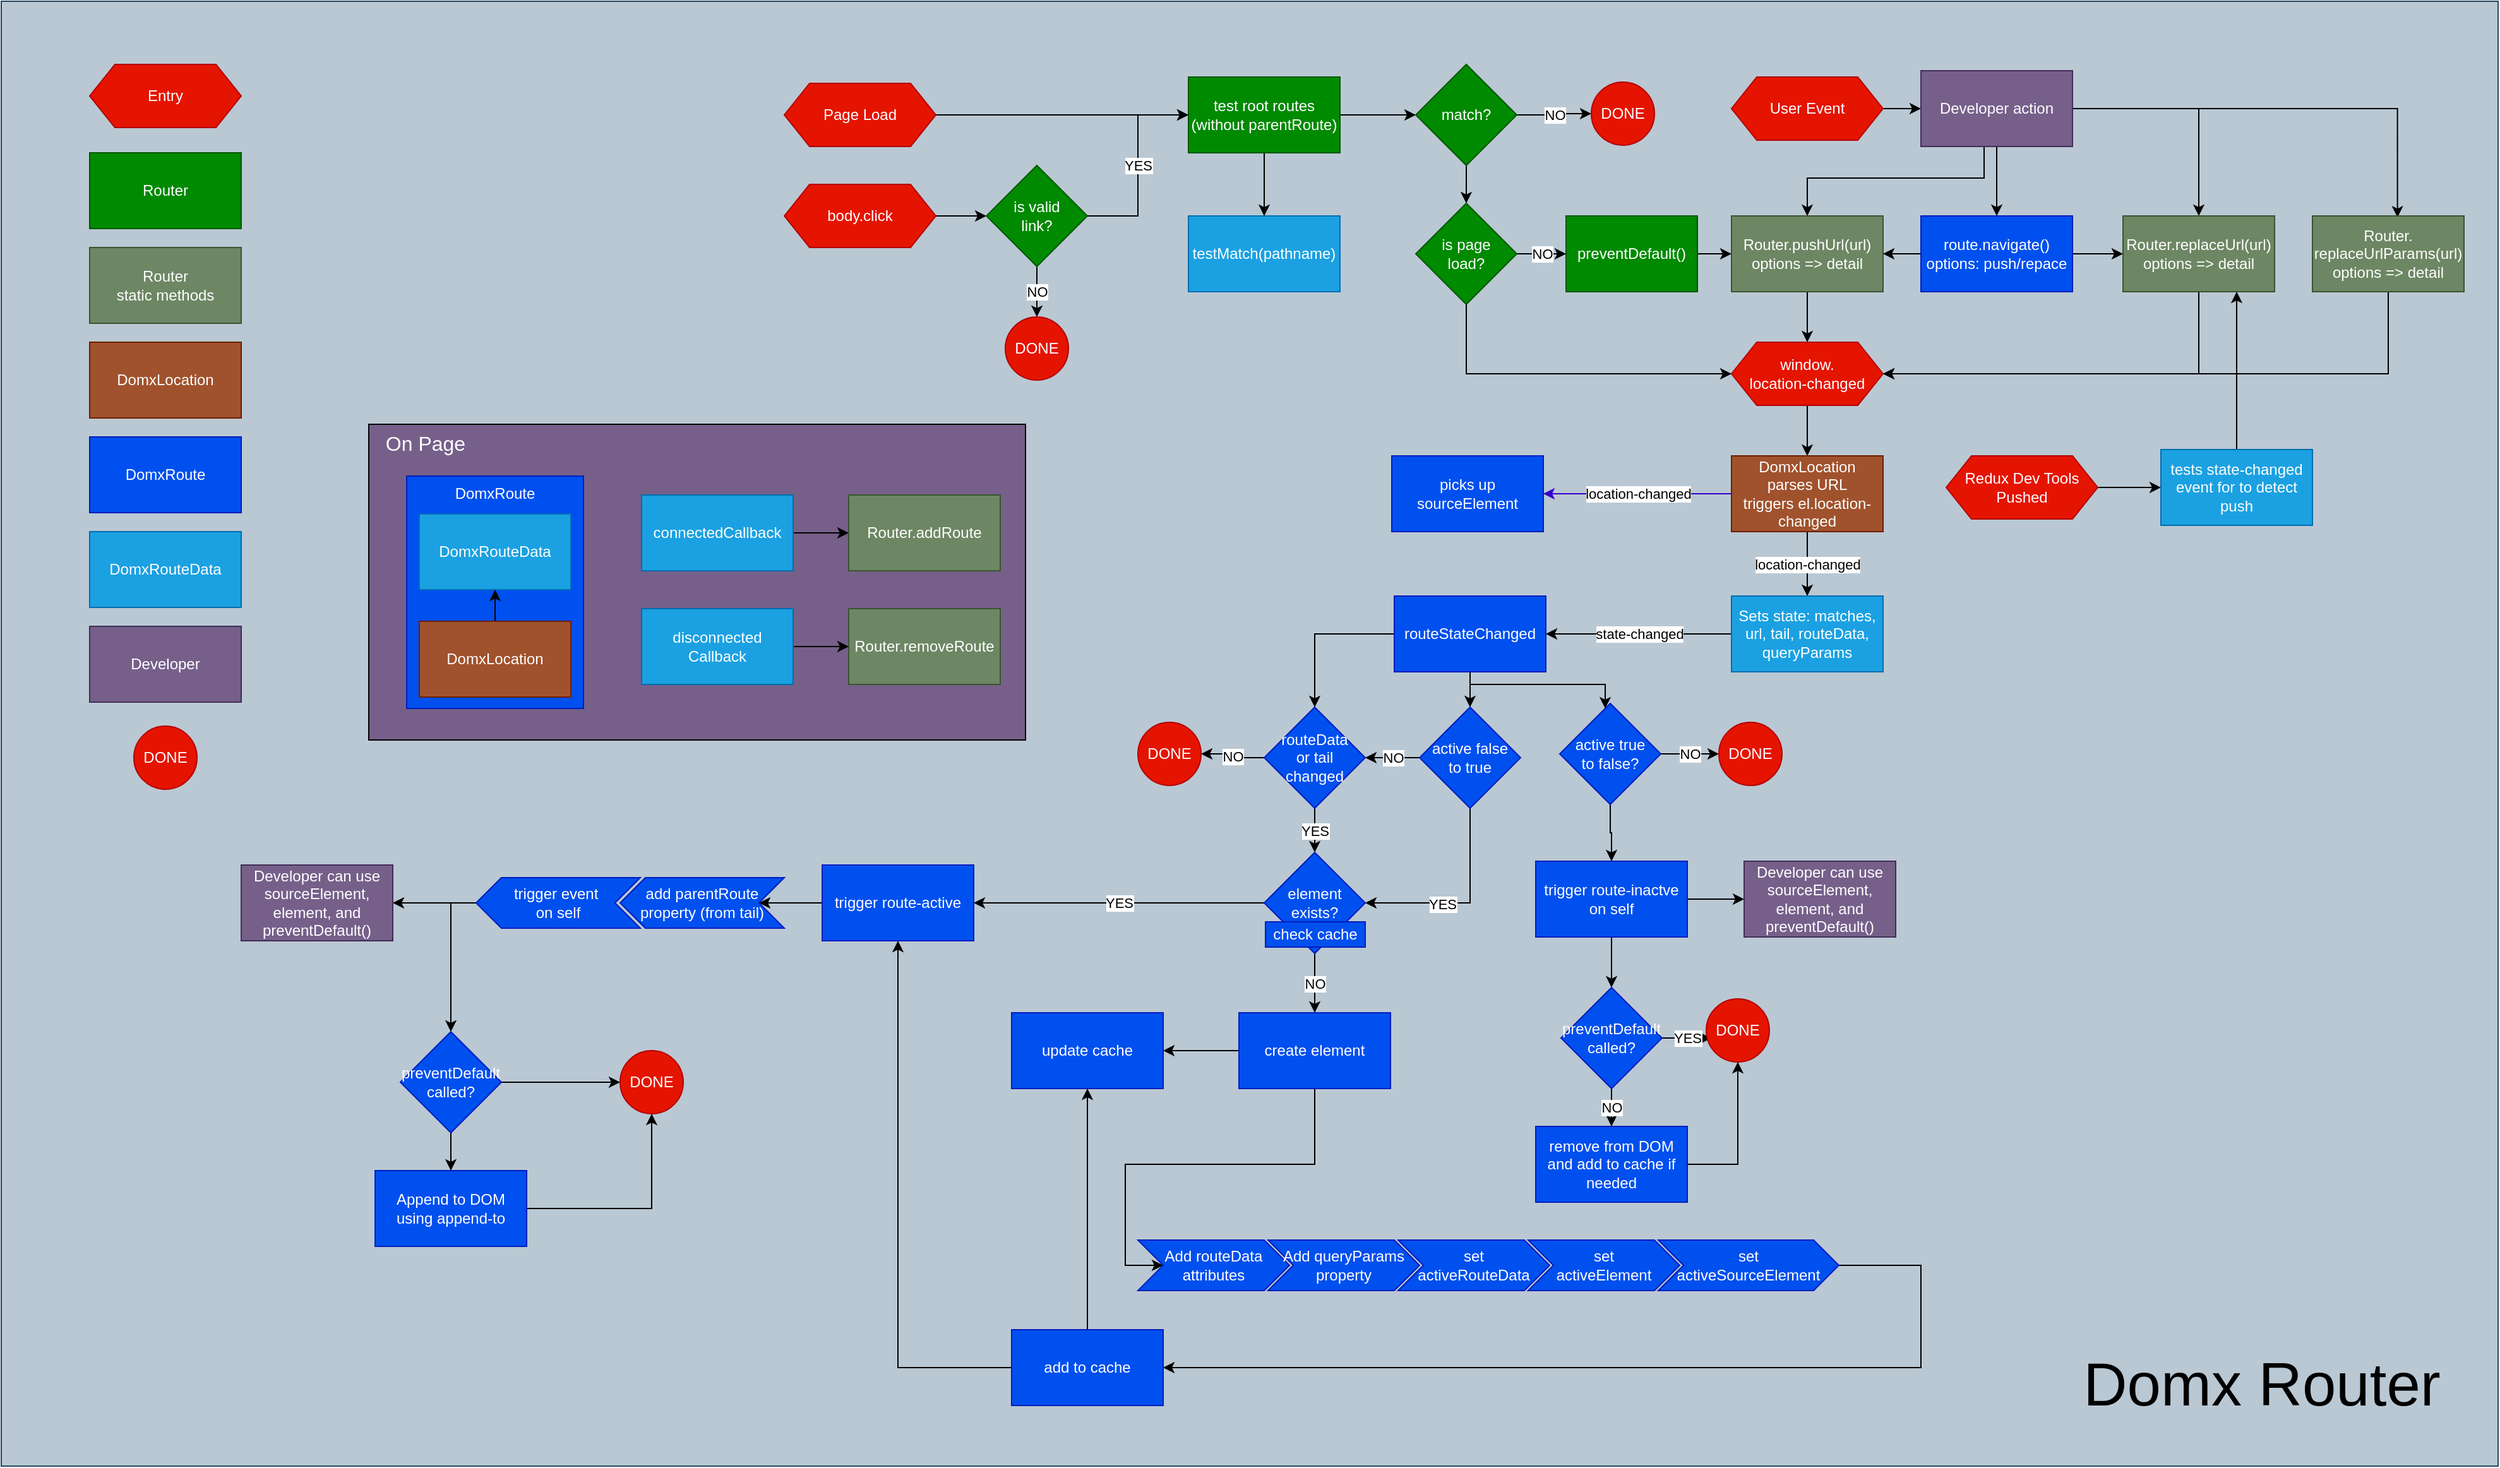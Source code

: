 <mxfile version="15.1.3" type="device"><diagram id="C5RBs43oDa-KdzZeNtuy" name="Page-1"><mxGraphModel dx="3187" dy="1585" grid="1" gridSize="10" guides="1" tooltips="1" connect="1" arrows="1" fold="1" page="1" pageScale="1" pageWidth="827" pageHeight="1169" math="0" shadow="0"><root><mxCell id="WIyWlLk6GJQsqaUBKTNV-0"/><mxCell id="WIyWlLk6GJQsqaUBKTNV-1" parent="WIyWlLk6GJQsqaUBKTNV-0"/><mxCell id="o7zjH9OghPJ0fXOw88U4-169" value="" style="rounded=0;whiteSpace=wrap;html=1;fontSize=48;verticalAlign=top;fillColor=#bac8d3;strokeColor=#23445d;movable=0;resizable=0;rotatable=0;deletable=0;editable=0;connectable=0;" vertex="1" parent="WIyWlLk6GJQsqaUBKTNV-1"><mxGeometry x="-800" width="1977" height="1160" as="geometry"/></mxCell><mxCell id="o7zjH9OghPJ0fXOw88U4-7" value="" style="edgeStyle=orthogonalEdgeStyle;rounded=0;orthogonalLoop=1;jettySize=auto;html=1;" edge="1" parent="WIyWlLk6GJQsqaUBKTNV-1" source="o7zjH9OghPJ0fXOw88U4-4" target="o7zjH9OghPJ0fXOw88U4-5"><mxGeometry relative="1" as="geometry"/></mxCell><mxCell id="o7zjH9OghPJ0fXOw88U4-120" value="" style="edgeStyle=orthogonalEdgeStyle;rounded=0;orthogonalLoop=1;jettySize=auto;html=1;" edge="1" parent="WIyWlLk6GJQsqaUBKTNV-1" source="o7zjH9OghPJ0fXOw88U4-4" target="o7zjH9OghPJ0fXOw88U4-119"><mxGeometry relative="1" as="geometry"/></mxCell><mxCell id="o7zjH9OghPJ0fXOw88U4-4" value="test root routes&lt;br&gt;(without parentRoute)" style="rounded=0;whiteSpace=wrap;html=1;fillColor=#008a00;strokeColor=#005700;fontColor=#ffffff;" vertex="1" parent="WIyWlLk6GJQsqaUBKTNV-1"><mxGeometry x="140" y="60" width="120" height="60" as="geometry"/></mxCell><mxCell id="o7zjH9OghPJ0fXOw88U4-9" value="NO" style="edgeStyle=orthogonalEdgeStyle;rounded=0;orthogonalLoop=1;jettySize=auto;html=1;entryX=0;entryY=0.5;entryDx=0;entryDy=0;" edge="1" parent="WIyWlLk6GJQsqaUBKTNV-1" source="o7zjH9OghPJ0fXOw88U4-5" target="o7zjH9OghPJ0fXOw88U4-70"><mxGeometry relative="1" as="geometry"><mxPoint x="440" y="90" as="targetPoint"/></mxGeometry></mxCell><mxCell id="o7zjH9OghPJ0fXOw88U4-156" value="" style="edgeStyle=orthogonalEdgeStyle;rounded=0;orthogonalLoop=1;jettySize=auto;html=1;" edge="1" parent="WIyWlLk6GJQsqaUBKTNV-1" source="o7zjH9OghPJ0fXOw88U4-5" target="o7zjH9OghPJ0fXOw88U4-154"><mxGeometry relative="1" as="geometry"/></mxCell><mxCell id="o7zjH9OghPJ0fXOw88U4-5" value="match?" style="rhombus;whiteSpace=wrap;html=1;fillColor=#008a00;strokeColor=#005700;fontColor=#ffffff;" vertex="1" parent="WIyWlLk6GJQsqaUBKTNV-1"><mxGeometry x="320" y="50" width="80" height="80" as="geometry"/></mxCell><mxCell id="o7zjH9OghPJ0fXOw88U4-158" value="" style="edgeStyle=orthogonalEdgeStyle;rounded=0;orthogonalLoop=1;jettySize=auto;html=1;" edge="1" parent="WIyWlLk6GJQsqaUBKTNV-1" source="o7zjH9OghPJ0fXOw88U4-10" target="o7zjH9OghPJ0fXOw88U4-14"><mxGeometry relative="1" as="geometry"/></mxCell><mxCell id="o7zjH9OghPJ0fXOw88U4-10" value="preventDefault()" style="rounded=0;whiteSpace=wrap;html=1;fillColor=#008a00;strokeColor=#005700;fontColor=#ffffff;" vertex="1" parent="WIyWlLk6GJQsqaUBKTNV-1"><mxGeometry x="439" y="170" width="104" height="60" as="geometry"/></mxCell><mxCell id="o7zjH9OghPJ0fXOw88U4-19" value="" style="edgeStyle=orthogonalEdgeStyle;rounded=0;orthogonalLoop=1;jettySize=auto;html=1;" edge="1" parent="WIyWlLk6GJQsqaUBKTNV-1" source="o7zjH9OghPJ0fXOw88U4-14" target="o7zjH9OghPJ0fXOw88U4-18"><mxGeometry relative="1" as="geometry"/></mxCell><mxCell id="o7zjH9OghPJ0fXOw88U4-14" value="Router.pushUrl(url)&lt;br&gt;options =&amp;gt; detail" style="rounded=0;whiteSpace=wrap;html=1;fillColor=#6d8764;strokeColor=#3A5431;fontColor=#ffffff;" vertex="1" parent="WIyWlLk6GJQsqaUBKTNV-1"><mxGeometry x="570" y="170" width="120" height="60" as="geometry"/></mxCell><mxCell id="o7zjH9OghPJ0fXOw88U4-24" value="" style="edgeStyle=orthogonalEdgeStyle;rounded=0;orthogonalLoop=1;jettySize=auto;html=1;" edge="1" parent="WIyWlLk6GJQsqaUBKTNV-1" source="o7zjH9OghPJ0fXOw88U4-18" target="o7zjH9OghPJ0fXOw88U4-23"><mxGeometry relative="1" as="geometry"/></mxCell><mxCell id="o7zjH9OghPJ0fXOw88U4-18" value="window.&lt;br&gt;location-changed" style="shape=hexagon;perimeter=hexagonPerimeter2;whiteSpace=wrap;html=1;fixedSize=1;fillColor=#e51400;strokeColor=#B20000;fontColor=#ffffff;" vertex="1" parent="WIyWlLk6GJQsqaUBKTNV-1"><mxGeometry x="570" y="270" width="120" height="50" as="geometry"/></mxCell><mxCell id="o7zjH9OghPJ0fXOw88U4-35" value="location-changed" style="edgeStyle=orthogonalEdgeStyle;rounded=0;orthogonalLoop=1;jettySize=auto;html=1;" edge="1" parent="WIyWlLk6GJQsqaUBKTNV-1" source="o7zjH9OghPJ0fXOw88U4-23" target="o7zjH9OghPJ0fXOw88U4-33"><mxGeometry relative="1" as="geometry"/></mxCell><mxCell id="o7zjH9OghPJ0fXOw88U4-103" value="location-changed" style="edgeStyle=orthogonalEdgeStyle;rounded=0;orthogonalLoop=1;jettySize=auto;html=1;fillColor=#6a00ff;strokeColor=#3700CC;" edge="1" parent="WIyWlLk6GJQsqaUBKTNV-1" source="o7zjH9OghPJ0fXOw88U4-23" target="o7zjH9OghPJ0fXOw88U4-31"><mxGeometry relative="1" as="geometry"/></mxCell><mxCell id="o7zjH9OghPJ0fXOw88U4-23" value="DomxLocation&lt;br&gt;parses URL&lt;br&gt;triggers el.location-changed" style="rounded=0;whiteSpace=wrap;html=1;fillColor=#a0522d;strokeColor=#6D1F00;fontColor=#ffffff;" vertex="1" parent="WIyWlLk6GJQsqaUBKTNV-1"><mxGeometry x="570" y="360" width="120" height="60" as="geometry"/></mxCell><mxCell id="o7zjH9OghPJ0fXOw88U4-31" value="picks up sourceElement" style="rounded=0;whiteSpace=wrap;html=1;fillColor=#0050ef;strokeColor=#001DBC;fontColor=#ffffff;" vertex="1" parent="WIyWlLk6GJQsqaUBKTNV-1"><mxGeometry x="301" y="360" width="120" height="60" as="geometry"/></mxCell><mxCell id="o7zjH9OghPJ0fXOw88U4-36" value="state-changed" style="edgeStyle=orthogonalEdgeStyle;rounded=0;orthogonalLoop=1;jettySize=auto;html=1;" edge="1" parent="WIyWlLk6GJQsqaUBKTNV-1" source="o7zjH9OghPJ0fXOw88U4-33" target="o7zjH9OghPJ0fXOw88U4-34"><mxGeometry relative="1" as="geometry"/></mxCell><mxCell id="o7zjH9OghPJ0fXOw88U4-33" value="Sets state:&amp;nbsp;matches, url, tail, routeData, queryParams" style="rounded=0;whiteSpace=wrap;html=1;fillColor=#1ba1e2;strokeColor=#006EAF;fontColor=#ffffff;" vertex="1" parent="WIyWlLk6GJQsqaUBKTNV-1"><mxGeometry x="570" y="471" width="120" height="60" as="geometry"/></mxCell><mxCell id="o7zjH9OghPJ0fXOw88U4-44" value="" style="edgeStyle=orthogonalEdgeStyle;rounded=0;orthogonalLoop=1;jettySize=auto;html=1;" edge="1" parent="WIyWlLk6GJQsqaUBKTNV-1" source="o7zjH9OghPJ0fXOw88U4-34" target="o7zjH9OghPJ0fXOw88U4-41"><mxGeometry relative="1" as="geometry"/></mxCell><mxCell id="o7zjH9OghPJ0fXOw88U4-75" style="edgeStyle=orthogonalEdgeStyle;rounded=0;orthogonalLoop=1;jettySize=auto;html=1;entryX=0.5;entryY=0;entryDx=0;entryDy=0;" edge="1" parent="WIyWlLk6GJQsqaUBKTNV-1" source="o7zjH9OghPJ0fXOw88U4-34" target="o7zjH9OghPJ0fXOw88U4-42"><mxGeometry relative="1" as="geometry"/></mxCell><mxCell id="o7zjH9OghPJ0fXOw88U4-80" style="edgeStyle=orthogonalEdgeStyle;rounded=0;orthogonalLoop=1;jettySize=auto;html=1;" edge="1" parent="WIyWlLk6GJQsqaUBKTNV-1" source="o7zjH9OghPJ0fXOw88U4-34" target="o7zjH9OghPJ0fXOw88U4-79"><mxGeometry relative="1" as="geometry"><Array as="points"><mxPoint x="363" y="541"/><mxPoint x="470" y="541"/></Array></mxGeometry></mxCell><mxCell id="o7zjH9OghPJ0fXOw88U4-34" value="routeStateChanged" style="rounded=0;whiteSpace=wrap;html=1;fillColor=#0050ef;strokeColor=#001DBC;fontColor=#ffffff;" vertex="1" parent="WIyWlLk6GJQsqaUBKTNV-1"><mxGeometry x="303" y="471" width="120" height="60" as="geometry"/></mxCell><mxCell id="o7zjH9OghPJ0fXOw88U4-45" value="NO" style="edgeStyle=orthogonalEdgeStyle;rounded=0;orthogonalLoop=1;jettySize=auto;html=1;" edge="1" parent="WIyWlLk6GJQsqaUBKTNV-1" source="o7zjH9OghPJ0fXOw88U4-41" target="o7zjH9OghPJ0fXOw88U4-42"><mxGeometry relative="1" as="geometry"/></mxCell><mxCell id="o7zjH9OghPJ0fXOw88U4-47" style="edgeStyle=orthogonalEdgeStyle;rounded=0;orthogonalLoop=1;jettySize=auto;html=1;entryX=1;entryY=0.5;entryDx=0;entryDy=0;" edge="1" parent="WIyWlLk6GJQsqaUBKTNV-1" source="o7zjH9OghPJ0fXOw88U4-41" target="o7zjH9OghPJ0fXOw88U4-43"><mxGeometry relative="1" as="geometry"><Array as="points"><mxPoint x="363" y="714"/></Array></mxGeometry></mxCell><mxCell id="o7zjH9OghPJ0fXOw88U4-48" value="YES" style="edgeLabel;html=1;align=center;verticalAlign=middle;resizable=0;points=[];" vertex="1" connectable="0" parent="o7zjH9OghPJ0fXOw88U4-47"><mxGeometry x="0.234" y="2" relative="1" as="geometry"><mxPoint y="-1" as="offset"/></mxGeometry></mxCell><mxCell id="o7zjH9OghPJ0fXOw88U4-41" value="active false&lt;br&gt;to true" style="rhombus;whiteSpace=wrap;html=1;fillColor=#0050ef;strokeColor=#001DBC;fontColor=#ffffff;" vertex="1" parent="WIyWlLk6GJQsqaUBKTNV-1"><mxGeometry x="323" y="559" width="80" height="80" as="geometry"/></mxCell><mxCell id="o7zjH9OghPJ0fXOw88U4-46" value="YES" style="edgeStyle=orthogonalEdgeStyle;rounded=0;orthogonalLoop=1;jettySize=auto;html=1;" edge="1" parent="WIyWlLk6GJQsqaUBKTNV-1" source="o7zjH9OghPJ0fXOw88U4-42" target="o7zjH9OghPJ0fXOw88U4-43"><mxGeometry relative="1" as="geometry"/></mxCell><mxCell id="o7zjH9OghPJ0fXOw88U4-77" value="NO" style="edgeStyle=orthogonalEdgeStyle;rounded=0;orthogonalLoop=1;jettySize=auto;html=1;" edge="1" parent="WIyWlLk6GJQsqaUBKTNV-1" source="o7zjH9OghPJ0fXOw88U4-42" target="o7zjH9OghPJ0fXOw88U4-76"><mxGeometry relative="1" as="geometry"/></mxCell><mxCell id="o7zjH9OghPJ0fXOw88U4-42" value="routeData&lt;br&gt;or tail changed" style="rhombus;whiteSpace=wrap;html=1;fillColor=#0050ef;strokeColor=#001DBC;fontColor=#ffffff;" vertex="1" parent="WIyWlLk6GJQsqaUBKTNV-1"><mxGeometry x="200" y="559" width="80" height="80" as="geometry"/></mxCell><mxCell id="o7zjH9OghPJ0fXOw88U4-50" value="YES" style="edgeStyle=orthogonalEdgeStyle;rounded=0;orthogonalLoop=1;jettySize=auto;html=1;" edge="1" parent="WIyWlLk6GJQsqaUBKTNV-1" source="o7zjH9OghPJ0fXOw88U4-43" target="o7zjH9OghPJ0fXOw88U4-49"><mxGeometry relative="1" as="geometry"/></mxCell><mxCell id="o7zjH9OghPJ0fXOw88U4-52" value="NO" style="edgeStyle=orthogonalEdgeStyle;rounded=0;orthogonalLoop=1;jettySize=auto;html=1;" edge="1" parent="WIyWlLk6GJQsqaUBKTNV-1" source="o7zjH9OghPJ0fXOw88U4-43" target="o7zjH9OghPJ0fXOw88U4-51"><mxGeometry relative="1" as="geometry"/></mxCell><mxCell id="o7zjH9OghPJ0fXOw88U4-43" value="element exists?" style="rhombus;whiteSpace=wrap;html=1;fillColor=#0050ef;strokeColor=#001DBC;fontColor=#ffffff;" vertex="1" parent="WIyWlLk6GJQsqaUBKTNV-1"><mxGeometry x="200" y="674" width="80" height="80" as="geometry"/></mxCell><mxCell id="o7zjH9OghPJ0fXOw88U4-97" value="" style="edgeStyle=orthogonalEdgeStyle;rounded=0;orthogonalLoop=1;jettySize=auto;html=1;" edge="1" parent="WIyWlLk6GJQsqaUBKTNV-1" source="o7zjH9OghPJ0fXOw88U4-49" target="o7zjH9OghPJ0fXOw88U4-66"><mxGeometry relative="1" as="geometry"/></mxCell><mxCell id="o7zjH9OghPJ0fXOw88U4-49" value="trigger route-active" style="rounded=0;whiteSpace=wrap;html=1;fillColor=#0050ef;strokeColor=#001DBC;fontColor=#ffffff;" vertex="1" parent="WIyWlLk6GJQsqaUBKTNV-1"><mxGeometry x="-150" y="684" width="120" height="60" as="geometry"/></mxCell><mxCell id="o7zjH9OghPJ0fXOw88U4-55" value="" style="edgeStyle=orthogonalEdgeStyle;rounded=0;orthogonalLoop=1;jettySize=auto;html=1;" edge="1" parent="WIyWlLk6GJQsqaUBKTNV-1" source="o7zjH9OghPJ0fXOw88U4-51" target="o7zjH9OghPJ0fXOw88U4-53"><mxGeometry relative="1" as="geometry"/></mxCell><mxCell id="o7zjH9OghPJ0fXOw88U4-92" style="edgeStyle=orthogonalEdgeStyle;rounded=0;orthogonalLoop=1;jettySize=auto;html=1;entryX=0;entryY=0.5;entryDx=0;entryDy=0;" edge="1" parent="WIyWlLk6GJQsqaUBKTNV-1" source="o7zjH9OghPJ0fXOw88U4-51" target="o7zjH9OghPJ0fXOw88U4-56"><mxGeometry relative="1" as="geometry"><Array as="points"><mxPoint x="240" y="921"/><mxPoint x="90" y="921"/><mxPoint x="90" y="1001"/></Array></mxGeometry></mxCell><mxCell id="o7zjH9OghPJ0fXOw88U4-51" value="create element" style="rounded=0;whiteSpace=wrap;html=1;fillColor=#0050ef;strokeColor=#001DBC;fontColor=#ffffff;" vertex="1" parent="WIyWlLk6GJQsqaUBKTNV-1"><mxGeometry x="180" y="801" width="120" height="60" as="geometry"/></mxCell><mxCell id="o7zjH9OghPJ0fXOw88U4-53" value="update cache" style="rounded=0;whiteSpace=wrap;html=1;fillColor=#0050ef;strokeColor=#001DBC;fontColor=#ffffff;" vertex="1" parent="WIyWlLk6GJQsqaUBKTNV-1"><mxGeometry y="801" width="120" height="60" as="geometry"/></mxCell><mxCell id="o7zjH9OghPJ0fXOw88U4-56" value="Add routeData attributes" style="shape=step;perimeter=stepPerimeter;whiteSpace=wrap;html=1;fixedSize=1;fillColor=#0050ef;strokeColor=#001DBC;fontColor=#ffffff;" vertex="1" parent="WIyWlLk6GJQsqaUBKTNV-1"><mxGeometry x="100" y="981" width="120" height="40" as="geometry"/></mxCell><mxCell id="o7zjH9OghPJ0fXOw88U4-57" value="Add queryParams property" style="shape=step;perimeter=stepPerimeter;whiteSpace=wrap;html=1;fixedSize=1;fillColor=#0050ef;strokeColor=#001DBC;fontColor=#ffffff;" vertex="1" parent="WIyWlLk6GJQsqaUBKTNV-1"><mxGeometry x="203" y="981" width="120" height="40" as="geometry"/></mxCell><mxCell id="o7zjH9OghPJ0fXOw88U4-58" value="set&lt;br&gt;activeRouteData" style="shape=step;perimeter=stepPerimeter;whiteSpace=wrap;html=1;fixedSize=1;fillColor=#0050ef;strokeColor=#001DBC;fontColor=#ffffff;" vertex="1" parent="WIyWlLk6GJQsqaUBKTNV-1"><mxGeometry x="306" y="981" width="120" height="40" as="geometry"/></mxCell><mxCell id="o7zjH9OghPJ0fXOw88U4-59" value="set&lt;br&gt;activeElement" style="shape=step;perimeter=stepPerimeter;whiteSpace=wrap;html=1;fixedSize=1;fillColor=#0050ef;strokeColor=#001DBC;fontColor=#ffffff;" vertex="1" parent="WIyWlLk6GJQsqaUBKTNV-1"><mxGeometry x="409" y="981" width="120" height="40" as="geometry"/></mxCell><mxCell id="o7zjH9OghPJ0fXOw88U4-93" style="edgeStyle=orthogonalEdgeStyle;rounded=0;orthogonalLoop=1;jettySize=auto;html=1;entryX=1;entryY=0.5;entryDx=0;entryDy=0;exitX=1;exitY=0.5;exitDx=0;exitDy=0;" edge="1" parent="WIyWlLk6GJQsqaUBKTNV-1" source="o7zjH9OghPJ0fXOw88U4-60" target="o7zjH9OghPJ0fXOw88U4-61"><mxGeometry relative="1" as="geometry"><Array as="points"><mxPoint x="720" y="1001"/><mxPoint x="720" y="1082"/></Array></mxGeometry></mxCell><mxCell id="o7zjH9OghPJ0fXOw88U4-60" value="set&lt;br&gt;activeSourceElement" style="shape=step;perimeter=stepPerimeter;whiteSpace=wrap;html=1;fixedSize=1;fillColor=#0050ef;strokeColor=#001DBC;fontColor=#ffffff;" vertex="1" parent="WIyWlLk6GJQsqaUBKTNV-1"><mxGeometry x="512" y="981" width="143" height="40" as="geometry"/></mxCell><mxCell id="o7zjH9OghPJ0fXOw88U4-63" style="edgeStyle=orthogonalEdgeStyle;rounded=0;orthogonalLoop=1;jettySize=auto;html=1;entryX=0.5;entryY=1;entryDx=0;entryDy=0;" edge="1" parent="WIyWlLk6GJQsqaUBKTNV-1" source="o7zjH9OghPJ0fXOw88U4-61" target="o7zjH9OghPJ0fXOw88U4-53"><mxGeometry relative="1" as="geometry"><mxPoint x="80" y="881" as="targetPoint"/></mxGeometry></mxCell><mxCell id="o7zjH9OghPJ0fXOw88U4-64" style="edgeStyle=orthogonalEdgeStyle;rounded=0;orthogonalLoop=1;jettySize=auto;html=1;entryX=0.5;entryY=1;entryDx=0;entryDy=0;" edge="1" parent="WIyWlLk6GJQsqaUBKTNV-1" source="o7zjH9OghPJ0fXOw88U4-61" target="o7zjH9OghPJ0fXOw88U4-49"><mxGeometry relative="1" as="geometry"/></mxCell><mxCell id="o7zjH9OghPJ0fXOw88U4-61" value="add to cache" style="rounded=0;whiteSpace=wrap;html=1;fillColor=#0050ef;strokeColor=#001DBC;fontColor=#ffffff;" vertex="1" parent="WIyWlLk6GJQsqaUBKTNV-1"><mxGeometry y="1052" width="120" height="60" as="geometry"/></mxCell><mxCell id="o7zjH9OghPJ0fXOw88U4-100" value="" style="edgeStyle=orthogonalEdgeStyle;rounded=0;orthogonalLoop=1;jettySize=auto;html=1;" edge="1" parent="WIyWlLk6GJQsqaUBKTNV-1" source="o7zjH9OghPJ0fXOw88U4-68" target="o7zjH9OghPJ0fXOw88U4-71"><mxGeometry relative="1" as="geometry"/></mxCell><mxCell id="o7zjH9OghPJ0fXOw88U4-101" value="" style="edgeStyle=orthogonalEdgeStyle;rounded=0;orthogonalLoop=1;jettySize=auto;html=1;" edge="1" parent="WIyWlLk6GJQsqaUBKTNV-1" source="o7zjH9OghPJ0fXOw88U4-68" target="o7zjH9OghPJ0fXOw88U4-96"><mxGeometry relative="1" as="geometry"/></mxCell><mxCell id="o7zjH9OghPJ0fXOw88U4-68" value="preventDefault&lt;br&gt;called?" style="rhombus;whiteSpace=wrap;html=1;fillColor=#0050ef;strokeColor=#001DBC;fontColor=#ffffff;" vertex="1" parent="WIyWlLk6GJQsqaUBKTNV-1"><mxGeometry x="-484" y="816" width="80" height="80" as="geometry"/></mxCell><mxCell id="o7zjH9OghPJ0fXOw88U4-70" value="DONE" style="ellipse;whiteSpace=wrap;html=1;aspect=fixed;fillColor=#e51400;strokeColor=#B20000;fontColor=#ffffff;" vertex="1" parent="WIyWlLk6GJQsqaUBKTNV-1"><mxGeometry x="459" y="64" width="50" height="50" as="geometry"/></mxCell><mxCell id="o7zjH9OghPJ0fXOw88U4-71" value="DONE" style="ellipse;whiteSpace=wrap;html=1;aspect=fixed;fillColor=#e51400;strokeColor=#B20000;fontColor=#ffffff;" vertex="1" parent="WIyWlLk6GJQsqaUBKTNV-1"><mxGeometry x="-310" y="831" width="50" height="50" as="geometry"/></mxCell><mxCell id="o7zjH9OghPJ0fXOw88U4-76" value="DONE" style="ellipse;whiteSpace=wrap;html=1;aspect=fixed;fillColor=#e51400;strokeColor=#B20000;fontColor=#ffffff;" vertex="1" parent="WIyWlLk6GJQsqaUBKTNV-1"><mxGeometry x="100" y="571" width="50" height="50" as="geometry"/></mxCell><mxCell id="o7zjH9OghPJ0fXOw88U4-99" value="" style="edgeStyle=orthogonalEdgeStyle;rounded=0;orthogonalLoop=1;jettySize=auto;html=1;exitX=1;exitY=0.5;exitDx=0;exitDy=0;" edge="1" parent="WIyWlLk6GJQsqaUBKTNV-1" source="o7zjH9OghPJ0fXOw88U4-65" target="o7zjH9OghPJ0fXOw88U4-68"><mxGeometry relative="1" as="geometry"><mxPoint x="-444" y="730" as="sourcePoint"/></mxGeometry></mxCell><mxCell id="o7zjH9OghPJ0fXOw88U4-82" value="NO" style="edgeStyle=orthogonalEdgeStyle;rounded=0;orthogonalLoop=1;jettySize=auto;html=1;" edge="1" parent="WIyWlLk6GJQsqaUBKTNV-1" source="o7zjH9OghPJ0fXOw88U4-79" target="o7zjH9OghPJ0fXOw88U4-81"><mxGeometry relative="1" as="geometry"/></mxCell><mxCell id="o7zjH9OghPJ0fXOw88U4-107" value="" style="edgeStyle=orthogonalEdgeStyle;rounded=0;orthogonalLoop=1;jettySize=auto;html=1;" edge="1" parent="WIyWlLk6GJQsqaUBKTNV-1" source="o7zjH9OghPJ0fXOw88U4-79" target="o7zjH9OghPJ0fXOw88U4-83"><mxGeometry relative="1" as="geometry"/></mxCell><mxCell id="o7zjH9OghPJ0fXOw88U4-79" value="active true&lt;br&gt;to false?" style="rhombus;whiteSpace=wrap;html=1;fillColor=#0050ef;strokeColor=#001DBC;fontColor=#ffffff;" vertex="1" parent="WIyWlLk6GJQsqaUBKTNV-1"><mxGeometry x="434" y="556" width="80" height="80" as="geometry"/></mxCell><mxCell id="o7zjH9OghPJ0fXOw88U4-81" value="DONE" style="ellipse;whiteSpace=wrap;html=1;aspect=fixed;fillColor=#e51400;strokeColor=#B20000;fontColor=#ffffff;" vertex="1" parent="WIyWlLk6GJQsqaUBKTNV-1"><mxGeometry x="560" y="571" width="50" height="50" as="geometry"/></mxCell><mxCell id="o7zjH9OghPJ0fXOw88U4-88" value="" style="edgeStyle=orthogonalEdgeStyle;rounded=0;orthogonalLoop=1;jettySize=auto;html=1;" edge="1" parent="WIyWlLk6GJQsqaUBKTNV-1" source="o7zjH9OghPJ0fXOw88U4-83" target="o7zjH9OghPJ0fXOw88U4-85"><mxGeometry relative="1" as="geometry"/></mxCell><mxCell id="o7zjH9OghPJ0fXOw88U4-108" value="" style="edgeStyle=orthogonalEdgeStyle;rounded=0;orthogonalLoop=1;jettySize=auto;html=1;" edge="1" parent="WIyWlLk6GJQsqaUBKTNV-1" source="o7zjH9OghPJ0fXOw88U4-83" target="o7zjH9OghPJ0fXOw88U4-84"><mxGeometry relative="1" as="geometry"/></mxCell><mxCell id="o7zjH9OghPJ0fXOw88U4-83" value="trigger route-inactve&lt;br&gt;on self" style="rounded=0;whiteSpace=wrap;html=1;fillColor=#0050ef;strokeColor=#001DBC;fontColor=#ffffff;" vertex="1" parent="WIyWlLk6GJQsqaUBKTNV-1"><mxGeometry x="415" y="681" width="120" height="60" as="geometry"/></mxCell><mxCell id="o7zjH9OghPJ0fXOw88U4-84" value="Developer can use sourceElement, element, and preventDefault()" style="rounded=0;whiteSpace=wrap;html=1;fillColor=#76608a;strokeColor=#432D57;fontColor=#ffffff;" vertex="1" parent="WIyWlLk6GJQsqaUBKTNV-1"><mxGeometry x="580" y="681" width="120" height="60" as="geometry"/></mxCell><mxCell id="o7zjH9OghPJ0fXOw88U4-89" value="NO" style="edgeStyle=orthogonalEdgeStyle;rounded=0;orthogonalLoop=1;jettySize=auto;html=1;" edge="1" parent="WIyWlLk6GJQsqaUBKTNV-1" source="o7zjH9OghPJ0fXOw88U4-85" target="o7zjH9OghPJ0fXOw88U4-87"><mxGeometry relative="1" as="geometry"/></mxCell><mxCell id="o7zjH9OghPJ0fXOw88U4-91" value="YES" style="edgeStyle=orthogonalEdgeStyle;rounded=0;orthogonalLoop=1;jettySize=auto;html=1;entryX=0.08;entryY=0.623;entryDx=0;entryDy=0;entryPerimeter=0;" edge="1" parent="WIyWlLk6GJQsqaUBKTNV-1" source="o7zjH9OghPJ0fXOw88U4-85" target="o7zjH9OghPJ0fXOw88U4-86"><mxGeometry relative="1" as="geometry"/></mxCell><mxCell id="o7zjH9OghPJ0fXOw88U4-85" value="preventDefault&lt;br&gt;called?" style="rhombus;whiteSpace=wrap;html=1;fillColor=#0050ef;strokeColor=#001DBC;fontColor=#ffffff;" vertex="1" parent="WIyWlLk6GJQsqaUBKTNV-1"><mxGeometry x="435" y="781" width="80" height="80" as="geometry"/></mxCell><mxCell id="o7zjH9OghPJ0fXOw88U4-86" value="DONE" style="ellipse;whiteSpace=wrap;html=1;aspect=fixed;fillColor=#e51400;strokeColor=#B20000;fontColor=#ffffff;" vertex="1" parent="WIyWlLk6GJQsqaUBKTNV-1"><mxGeometry x="550" y="790" width="50" height="50" as="geometry"/></mxCell><mxCell id="o7zjH9OghPJ0fXOw88U4-90" style="edgeStyle=orthogonalEdgeStyle;rounded=0;orthogonalLoop=1;jettySize=auto;html=1;" edge="1" parent="WIyWlLk6GJQsqaUBKTNV-1" source="o7zjH9OghPJ0fXOw88U4-87" target="o7zjH9OghPJ0fXOw88U4-86"><mxGeometry relative="1" as="geometry"/></mxCell><mxCell id="o7zjH9OghPJ0fXOw88U4-87" value="remove from DOM&lt;br&gt;and add to cache if needed" style="rounded=0;whiteSpace=wrap;html=1;fillColor=#0050ef;strokeColor=#001DBC;fontColor=#ffffff;" vertex="1" parent="WIyWlLk6GJQsqaUBKTNV-1"><mxGeometry x="415" y="891" width="120" height="60" as="geometry"/></mxCell><mxCell id="o7zjH9OghPJ0fXOw88U4-110" value="" style="edgeStyle=orthogonalEdgeStyle;rounded=0;orthogonalLoop=1;jettySize=auto;html=1;" edge="1" parent="WIyWlLk6GJQsqaUBKTNV-1" source="o7zjH9OghPJ0fXOw88U4-65" target="o7zjH9OghPJ0fXOw88U4-109"><mxGeometry relative="1" as="geometry"/></mxCell><mxCell id="o7zjH9OghPJ0fXOw88U4-65" value="trigger event&amp;nbsp;&lt;br&gt;on self" style="shape=step;perimeter=stepPerimeter;whiteSpace=wrap;html=1;fixedSize=1;fillColor=#0050ef;strokeColor=#001DBC;fontColor=#ffffff;direction=west;" vertex="1" parent="WIyWlLk6GJQsqaUBKTNV-1"><mxGeometry x="-424" y="694" width="130" height="40" as="geometry"/></mxCell><mxCell id="o7zjH9OghPJ0fXOw88U4-66" value="add parentRoute property (from tail)" style="shape=step;perimeter=stepPerimeter;whiteSpace=wrap;html=1;fixedSize=1;fillColor=#0050ef;strokeColor=#001DBC;fontColor=#ffffff;direction=west;" vertex="1" parent="WIyWlLk6GJQsqaUBKTNV-1"><mxGeometry x="-310" y="694" width="130" height="40" as="geometry"/></mxCell><mxCell id="o7zjH9OghPJ0fXOw88U4-102" style="edgeStyle=orthogonalEdgeStyle;rounded=0;orthogonalLoop=1;jettySize=auto;html=1;entryX=0.5;entryY=1;entryDx=0;entryDy=0;" edge="1" parent="WIyWlLk6GJQsqaUBKTNV-1" source="o7zjH9OghPJ0fXOw88U4-96" target="o7zjH9OghPJ0fXOw88U4-71"><mxGeometry relative="1" as="geometry"/></mxCell><mxCell id="o7zjH9OghPJ0fXOw88U4-96" value="Append to DOM&lt;br&gt;using append-to" style="rounded=0;whiteSpace=wrap;html=1;fillColor=#0050ef;strokeColor=#001DBC;fontColor=#ffffff;" vertex="1" parent="WIyWlLk6GJQsqaUBKTNV-1"><mxGeometry x="-504" y="926" width="120" height="60" as="geometry"/></mxCell><mxCell id="o7zjH9OghPJ0fXOw88U4-109" value="Developer can use sourceElement, element, and preventDefault()" style="rounded=0;whiteSpace=wrap;html=1;fillColor=#76608a;strokeColor=#432D57;fontColor=#ffffff;" vertex="1" parent="WIyWlLk6GJQsqaUBKTNV-1"><mxGeometry x="-610" y="684" width="120" height="60" as="geometry"/></mxCell><mxCell id="o7zjH9OghPJ0fXOw88U4-111" value="check cache" style="text;html=1;align=center;verticalAlign=middle;whiteSpace=wrap;overflow=hidden;fillColor=#0050ef;strokeColor=#001DBC;fontColor=#ffffff;" vertex="1" parent="WIyWlLk6GJQsqaUBKTNV-1"><mxGeometry x="201" y="729" width="79" height="20" as="geometry"/></mxCell><mxCell id="o7zjH9OghPJ0fXOw88U4-114" value="" style="edgeStyle=orthogonalEdgeStyle;rounded=0;orthogonalLoop=1;jettySize=auto;html=1;" edge="1" parent="WIyWlLk6GJQsqaUBKTNV-1" source="o7zjH9OghPJ0fXOw88U4-112" target="o7zjH9OghPJ0fXOw88U4-113"><mxGeometry relative="1" as="geometry"/></mxCell><mxCell id="o7zjH9OghPJ0fXOw88U4-112" value="body.click" style="shape=hexagon;perimeter=hexagonPerimeter2;whiteSpace=wrap;html=1;fixedSize=1;fillColor=#e51400;strokeColor=#B20000;fontColor=#ffffff;" vertex="1" parent="WIyWlLk6GJQsqaUBKTNV-1"><mxGeometry x="-180" y="145" width="120" height="50" as="geometry"/></mxCell><mxCell id="o7zjH9OghPJ0fXOw88U4-116" value="NO" style="edgeStyle=orthogonalEdgeStyle;rounded=0;orthogonalLoop=1;jettySize=auto;html=1;" edge="1" parent="WIyWlLk6GJQsqaUBKTNV-1" source="o7zjH9OghPJ0fXOw88U4-113" target="o7zjH9OghPJ0fXOw88U4-115"><mxGeometry relative="1" as="geometry"/></mxCell><mxCell id="o7zjH9OghPJ0fXOw88U4-161" value="YES" style="edgeStyle=orthogonalEdgeStyle;rounded=0;orthogonalLoop=1;jettySize=auto;html=1;entryX=0;entryY=0.5;entryDx=0;entryDy=0;" edge="1" parent="WIyWlLk6GJQsqaUBKTNV-1" source="o7zjH9OghPJ0fXOw88U4-113" target="o7zjH9OghPJ0fXOw88U4-4"><mxGeometry relative="1" as="geometry"/></mxCell><mxCell id="o7zjH9OghPJ0fXOw88U4-113" value="is valid&lt;br&gt;link?" style="rhombus;whiteSpace=wrap;html=1;fillColor=#008a00;strokeColor=#005700;fontColor=#ffffff;" vertex="1" parent="WIyWlLk6GJQsqaUBKTNV-1"><mxGeometry x="-20" y="130" width="80" height="80" as="geometry"/></mxCell><mxCell id="o7zjH9OghPJ0fXOw88U4-115" value="DONE" style="ellipse;whiteSpace=wrap;html=1;aspect=fixed;fillColor=#e51400;strokeColor=#B20000;fontColor=#ffffff;" vertex="1" parent="WIyWlLk6GJQsqaUBKTNV-1"><mxGeometry x="-5" y="250" width="50" height="50" as="geometry"/></mxCell><mxCell id="o7zjH9OghPJ0fXOw88U4-118" value="" style="group" vertex="1" connectable="0" parent="WIyWlLk6GJQsqaUBKTNV-1"><mxGeometry x="-730" y="120" width="120" height="435" as="geometry"/></mxCell><mxCell id="o7zjH9OghPJ0fXOw88U4-117" value="Developer" style="rounded=0;whiteSpace=wrap;html=1;fillColor=#76608a;strokeColor=#432D57;fontColor=#ffffff;" vertex="1" parent="o7zjH9OghPJ0fXOw88U4-118"><mxGeometry y="375" width="120" height="60" as="geometry"/></mxCell><mxCell id="o7zjH9OghPJ0fXOw88U4-25" value="Router" style="rounded=0;whiteSpace=wrap;html=1;fillColor=#008a00;strokeColor=#005700;fontColor=#ffffff;" vertex="1" parent="o7zjH9OghPJ0fXOw88U4-118"><mxGeometry width="120" height="60" as="geometry"/></mxCell><mxCell id="o7zjH9OghPJ0fXOw88U4-26" value="Router&lt;br&gt;static methods" style="rounded=0;whiteSpace=wrap;html=1;fillColor=#6d8764;strokeColor=#3A5431;fontColor=#ffffff;" vertex="1" parent="o7zjH9OghPJ0fXOw88U4-118"><mxGeometry y="75" width="120" height="60" as="geometry"/></mxCell><mxCell id="o7zjH9OghPJ0fXOw88U4-27" value="DomxLocation" style="rounded=0;whiteSpace=wrap;html=1;fillColor=#a0522d;strokeColor=#6D1F00;fontColor=#ffffff;" vertex="1" parent="o7zjH9OghPJ0fXOw88U4-118"><mxGeometry y="150" width="120" height="60" as="geometry"/></mxCell><mxCell id="o7zjH9OghPJ0fXOw88U4-28" value="DomxRoute" style="rounded=0;whiteSpace=wrap;html=1;fillColor=#0050ef;strokeColor=#001DBC;fontColor=#ffffff;" vertex="1" parent="o7zjH9OghPJ0fXOw88U4-118"><mxGeometry y="225" width="120" height="60" as="geometry"/></mxCell><mxCell id="o7zjH9OghPJ0fXOw88U4-29" value="DomxRouteData" style="rounded=0;whiteSpace=wrap;html=1;fillColor=#1ba1e2;strokeColor=#006EAF;fontColor=#ffffff;" vertex="1" parent="o7zjH9OghPJ0fXOw88U4-118"><mxGeometry y="300" width="120" height="60" as="geometry"/></mxCell><mxCell id="o7zjH9OghPJ0fXOw88U4-119" value="testMatch(pathname)" style="rounded=0;whiteSpace=wrap;html=1;fillColor=#1ba1e2;strokeColor=#006EAF;fontColor=#ffffff;" vertex="1" parent="WIyWlLk6GJQsqaUBKTNV-1"><mxGeometry x="140" y="170" width="120" height="60" as="geometry"/></mxCell><mxCell id="o7zjH9OghPJ0fXOw88U4-136" value="Entry" style="shape=hexagon;perimeter=hexagonPerimeter2;whiteSpace=wrap;html=1;fixedSize=1;fillColor=#e51400;strokeColor=#B20000;fontColor=#ffffff;" vertex="1" parent="WIyWlLk6GJQsqaUBKTNV-1"><mxGeometry x="-730" y="50" width="120" height="50" as="geometry"/></mxCell><mxCell id="o7zjH9OghPJ0fXOw88U4-137" value="DONE" style="ellipse;whiteSpace=wrap;html=1;aspect=fixed;fillColor=#e51400;strokeColor=#B20000;fontColor=#ffffff;" vertex="1" parent="WIyWlLk6GJQsqaUBKTNV-1"><mxGeometry x="-695" y="574" width="50" height="50" as="geometry"/></mxCell><mxCell id="o7zjH9OghPJ0fXOw88U4-143" value="" style="edgeStyle=orthogonalEdgeStyle;rounded=0;orthogonalLoop=1;jettySize=auto;html=1;" edge="1" parent="WIyWlLk6GJQsqaUBKTNV-1" source="o7zjH9OghPJ0fXOw88U4-138" target="o7zjH9OghPJ0fXOw88U4-139"><mxGeometry relative="1" as="geometry"/></mxCell><mxCell id="o7zjH9OghPJ0fXOw88U4-138" value="User Event" style="shape=hexagon;perimeter=hexagonPerimeter2;whiteSpace=wrap;html=1;fixedSize=1;fillColor=#e51400;strokeColor=#B20000;fontColor=#ffffff;" vertex="1" parent="WIyWlLk6GJQsqaUBKTNV-1"><mxGeometry x="570" y="60" width="120" height="50" as="geometry"/></mxCell><mxCell id="o7zjH9OghPJ0fXOw88U4-144" style="edgeStyle=orthogonalEdgeStyle;rounded=0;orthogonalLoop=1;jettySize=auto;html=1;entryX=0.5;entryY=0;entryDx=0;entryDy=0;" edge="1" parent="WIyWlLk6GJQsqaUBKTNV-1" source="o7zjH9OghPJ0fXOw88U4-139" target="o7zjH9OghPJ0fXOw88U4-14"><mxGeometry relative="1" as="geometry"><Array as="points"><mxPoint x="770" y="140"/><mxPoint x="630" y="140"/></Array></mxGeometry></mxCell><mxCell id="o7zjH9OghPJ0fXOw88U4-145" value="" style="edgeStyle=orthogonalEdgeStyle;rounded=0;orthogonalLoop=1;jettySize=auto;html=1;" edge="1" parent="WIyWlLk6GJQsqaUBKTNV-1" source="o7zjH9OghPJ0fXOw88U4-139" target="o7zjH9OghPJ0fXOw88U4-140"><mxGeometry relative="1" as="geometry"/></mxCell><mxCell id="o7zjH9OghPJ0fXOw88U4-146" style="edgeStyle=orthogonalEdgeStyle;rounded=0;orthogonalLoop=1;jettySize=auto;html=1;entryX=0.561;entryY=0.019;entryDx=0;entryDy=0;entryPerimeter=0;" edge="1" parent="WIyWlLk6GJQsqaUBKTNV-1" source="o7zjH9OghPJ0fXOw88U4-139" target="o7zjH9OghPJ0fXOw88U4-141"><mxGeometry relative="1" as="geometry"/></mxCell><mxCell id="o7zjH9OghPJ0fXOw88U4-147" style="edgeStyle=orthogonalEdgeStyle;rounded=0;orthogonalLoop=1;jettySize=auto;html=1;entryX=0.5;entryY=0;entryDx=0;entryDy=0;" edge="1" parent="WIyWlLk6GJQsqaUBKTNV-1" source="o7zjH9OghPJ0fXOw88U4-139" target="o7zjH9OghPJ0fXOw88U4-142"><mxGeometry relative="1" as="geometry"/></mxCell><mxCell id="o7zjH9OghPJ0fXOw88U4-139" value="Developer action" style="rounded=0;whiteSpace=wrap;html=1;fillColor=#76608a;strokeColor=#432D57;fontColor=#ffffff;" vertex="1" parent="WIyWlLk6GJQsqaUBKTNV-1"><mxGeometry x="720" y="55" width="120" height="60" as="geometry"/></mxCell><mxCell id="o7zjH9OghPJ0fXOw88U4-150" style="edgeStyle=orthogonalEdgeStyle;rounded=0;orthogonalLoop=1;jettySize=auto;html=1;entryX=1;entryY=0.5;entryDx=0;entryDy=0;" edge="1" parent="WIyWlLk6GJQsqaUBKTNV-1" source="o7zjH9OghPJ0fXOw88U4-140" target="o7zjH9OghPJ0fXOw88U4-18"><mxGeometry relative="1" as="geometry"><Array as="points"><mxPoint x="940" y="295"/></Array></mxGeometry></mxCell><mxCell id="o7zjH9OghPJ0fXOw88U4-140" value="Router.replaceUrl(url)&lt;br&gt;options =&amp;gt; detail" style="rounded=0;whiteSpace=wrap;html=1;fillColor=#6d8764;strokeColor=#3A5431;fontColor=#ffffff;" vertex="1" parent="WIyWlLk6GJQsqaUBKTNV-1"><mxGeometry x="880" y="170" width="120" height="60" as="geometry"/></mxCell><mxCell id="o7zjH9OghPJ0fXOw88U4-151" style="edgeStyle=orthogonalEdgeStyle;rounded=0;orthogonalLoop=1;jettySize=auto;html=1;entryX=1;entryY=0.5;entryDx=0;entryDy=0;" edge="1" parent="WIyWlLk6GJQsqaUBKTNV-1" source="o7zjH9OghPJ0fXOw88U4-141" target="o7zjH9OghPJ0fXOw88U4-18"><mxGeometry relative="1" as="geometry"><Array as="points"><mxPoint x="1090" y="295"/></Array></mxGeometry></mxCell><mxCell id="o7zjH9OghPJ0fXOw88U4-141" value="Router.&lt;br&gt;replaceUrlParams(url)&lt;br&gt;options =&amp;gt; detail" style="rounded=0;whiteSpace=wrap;html=1;fillColor=#6d8764;strokeColor=#3A5431;fontColor=#ffffff;" vertex="1" parent="WIyWlLk6GJQsqaUBKTNV-1"><mxGeometry x="1030" y="170" width="120" height="60" as="geometry"/></mxCell><mxCell id="o7zjH9OghPJ0fXOw88U4-148" value="" style="edgeStyle=orthogonalEdgeStyle;rounded=0;orthogonalLoop=1;jettySize=auto;html=1;" edge="1" parent="WIyWlLk6GJQsqaUBKTNV-1" source="o7zjH9OghPJ0fXOw88U4-142" target="o7zjH9OghPJ0fXOw88U4-14"><mxGeometry relative="1" as="geometry"/></mxCell><mxCell id="o7zjH9OghPJ0fXOw88U4-149" value="" style="edgeStyle=orthogonalEdgeStyle;rounded=0;orthogonalLoop=1;jettySize=auto;html=1;" edge="1" parent="WIyWlLk6GJQsqaUBKTNV-1" source="o7zjH9OghPJ0fXOw88U4-142" target="o7zjH9OghPJ0fXOw88U4-140"><mxGeometry relative="1" as="geometry"/></mxCell><mxCell id="o7zjH9OghPJ0fXOw88U4-142" value="route.navigate()&lt;br&gt;options: push/repace" style="rounded=0;whiteSpace=wrap;html=1;fillColor=#0050ef;strokeColor=#001DBC;fontColor=#ffffff;" vertex="1" parent="WIyWlLk6GJQsqaUBKTNV-1"><mxGeometry x="720" y="170" width="120" height="60" as="geometry"/></mxCell><mxCell id="o7zjH9OghPJ0fXOw88U4-160" style="edgeStyle=orthogonalEdgeStyle;rounded=0;orthogonalLoop=1;jettySize=auto;html=1;" edge="1" parent="WIyWlLk6GJQsqaUBKTNV-1" source="o7zjH9OghPJ0fXOw88U4-152" target="o7zjH9OghPJ0fXOw88U4-4"><mxGeometry relative="1" as="geometry"/></mxCell><mxCell id="o7zjH9OghPJ0fXOw88U4-152" value="Page Load" style="shape=hexagon;perimeter=hexagonPerimeter2;whiteSpace=wrap;html=1;fixedSize=1;fillColor=#e51400;strokeColor=#B20000;fontColor=#ffffff;" vertex="1" parent="WIyWlLk6GJQsqaUBKTNV-1"><mxGeometry x="-180" y="65" width="120" height="50" as="geometry"/></mxCell><mxCell id="o7zjH9OghPJ0fXOw88U4-155" value="NO" style="edgeStyle=orthogonalEdgeStyle;rounded=0;orthogonalLoop=1;jettySize=auto;html=1;" edge="1" parent="WIyWlLk6GJQsqaUBKTNV-1" source="o7zjH9OghPJ0fXOw88U4-154" target="o7zjH9OghPJ0fXOw88U4-10"><mxGeometry relative="1" as="geometry"/></mxCell><mxCell id="o7zjH9OghPJ0fXOw88U4-159" style="edgeStyle=orthogonalEdgeStyle;rounded=0;orthogonalLoop=1;jettySize=auto;html=1;entryX=0;entryY=0.5;entryDx=0;entryDy=0;" edge="1" parent="WIyWlLk6GJQsqaUBKTNV-1" source="o7zjH9OghPJ0fXOw88U4-154" target="o7zjH9OghPJ0fXOw88U4-18"><mxGeometry relative="1" as="geometry"><Array as="points"><mxPoint x="360" y="295"/></Array></mxGeometry></mxCell><mxCell id="o7zjH9OghPJ0fXOw88U4-154" value="is page&lt;br&gt;load?" style="rhombus;whiteSpace=wrap;html=1;fillColor=#008a00;strokeColor=#005700;fontColor=#ffffff;" vertex="1" parent="WIyWlLk6GJQsqaUBKTNV-1"><mxGeometry x="320" y="160" width="80" height="80" as="geometry"/></mxCell><mxCell id="o7zjH9OghPJ0fXOw88U4-166" value="" style="edgeStyle=orthogonalEdgeStyle;rounded=0;orthogonalLoop=1;jettySize=auto;html=1;" edge="1" parent="WIyWlLk6GJQsqaUBKTNV-1" source="o7zjH9OghPJ0fXOw88U4-162" target="o7zjH9OghPJ0fXOw88U4-164"><mxGeometry relative="1" as="geometry"/></mxCell><mxCell id="o7zjH9OghPJ0fXOw88U4-162" value="Redux Dev Tools&lt;br&gt;Pushed" style="shape=hexagon;perimeter=hexagonPerimeter2;whiteSpace=wrap;html=1;fixedSize=1;fillColor=#e51400;strokeColor=#B20000;fontColor=#ffffff;" vertex="1" parent="WIyWlLk6GJQsqaUBKTNV-1"><mxGeometry x="740" y="360" width="120" height="50" as="geometry"/></mxCell><mxCell id="o7zjH9OghPJ0fXOw88U4-167" style="edgeStyle=orthogonalEdgeStyle;rounded=0;orthogonalLoop=1;jettySize=auto;html=1;entryX=0.75;entryY=1;entryDx=0;entryDy=0;" edge="1" parent="WIyWlLk6GJQsqaUBKTNV-1" source="o7zjH9OghPJ0fXOw88U4-164" target="o7zjH9OghPJ0fXOw88U4-140"><mxGeometry relative="1" as="geometry"/></mxCell><mxCell id="o7zjH9OghPJ0fXOw88U4-164" value="tests state-changed&lt;br&gt;event for to detect&lt;br&gt;push" style="rounded=0;whiteSpace=wrap;html=1;fillColor=#1ba1e2;strokeColor=#006EAF;fontColor=#ffffff;" vertex="1" parent="WIyWlLk6GJQsqaUBKTNV-1"><mxGeometry x="910" y="355" width="120" height="60" as="geometry"/></mxCell><mxCell id="o7zjH9OghPJ0fXOw88U4-168" value="Domx Router" style="text;html=1;strokeColor=none;fillColor=none;align=center;verticalAlign=middle;whiteSpace=wrap;rounded=0;fontSize=48;" vertex="1" parent="WIyWlLk6GJQsqaUBKTNV-1"><mxGeometry x="830" y="1070" width="320" height="49" as="geometry"/></mxCell><mxCell id="o7zjH9OghPJ0fXOw88U4-172" value="" style="group;fillColor=#76608a;strokeColor=#432D57;fontColor=#ffffff;" vertex="1" connectable="0" parent="WIyWlLk6GJQsqaUBKTNV-1"><mxGeometry x="-509" y="335" width="520" height="250" as="geometry"/></mxCell><mxCell id="o7zjH9OghPJ0fXOw88U4-170" value="" style="rounded=0;whiteSpace=wrap;html=1;fontSize=48;verticalAlign=top;fillColor=none;align=left;" vertex="1" parent="o7zjH9OghPJ0fXOw88U4-172"><mxGeometry width="520" height="250" as="geometry"/></mxCell><mxCell id="o7zjH9OghPJ0fXOw88U4-135" value="" style="group" vertex="1" connectable="0" parent="o7zjH9OghPJ0fXOw88U4-172"><mxGeometry x="30" y="41" width="470" height="184" as="geometry"/></mxCell><mxCell id="o7zjH9OghPJ0fXOw88U4-133" value="" style="group" vertex="1" connectable="0" parent="o7zjH9OghPJ0fXOw88U4-135"><mxGeometry width="140" height="184" as="geometry"/></mxCell><mxCell id="o7zjH9OghPJ0fXOw88U4-129" value="DomxRoute" style="rounded=0;whiteSpace=wrap;html=1;fillColor=#0050ef;strokeColor=#001DBC;fontColor=#ffffff;verticalAlign=top;" vertex="1" parent="o7zjH9OghPJ0fXOw88U4-133"><mxGeometry width="140" height="184" as="geometry"/></mxCell><mxCell id="o7zjH9OghPJ0fXOw88U4-130" value="DomxRouteData" style="rounded=0;whiteSpace=wrap;html=1;fillColor=#1ba1e2;strokeColor=#006EAF;fontColor=#ffffff;" vertex="1" parent="o7zjH9OghPJ0fXOw88U4-133"><mxGeometry x="10" y="30" width="120" height="60" as="geometry"/></mxCell><mxCell id="o7zjH9OghPJ0fXOw88U4-132" style="edgeStyle=orthogonalEdgeStyle;rounded=0;orthogonalLoop=1;jettySize=auto;html=1;entryX=0.5;entryY=1;entryDx=0;entryDy=0;" edge="1" parent="o7zjH9OghPJ0fXOw88U4-133" source="o7zjH9OghPJ0fXOw88U4-131" target="o7zjH9OghPJ0fXOw88U4-130"><mxGeometry relative="1" as="geometry"/></mxCell><mxCell id="o7zjH9OghPJ0fXOw88U4-131" value="DomxLocation" style="rounded=0;whiteSpace=wrap;html=1;fillColor=#a0522d;strokeColor=#6D1F00;fontColor=#ffffff;" vertex="1" parent="o7zjH9OghPJ0fXOw88U4-133"><mxGeometry x="10" y="115" width="120" height="60" as="geometry"/></mxCell><mxCell id="o7zjH9OghPJ0fXOw88U4-134" value="" style="group" vertex="1" connectable="0" parent="o7zjH9OghPJ0fXOw88U4-135"><mxGeometry x="186" y="15" width="284" height="150" as="geometry"/></mxCell><mxCell id="o7zjH9OghPJ0fXOw88U4-122" value="Router.addRoute" style="rounded=0;whiteSpace=wrap;html=1;fillColor=#6d8764;strokeColor=#3A5431;fontColor=#ffffff;" vertex="1" parent="o7zjH9OghPJ0fXOw88U4-134"><mxGeometry x="164" width="120" height="60" as="geometry"/></mxCell><mxCell id="o7zjH9OghPJ0fXOw88U4-123" value="Router.removeRoute" style="rounded=0;whiteSpace=wrap;html=1;fillColor=#6d8764;strokeColor=#3A5431;fontColor=#ffffff;" vertex="1" parent="o7zjH9OghPJ0fXOw88U4-134"><mxGeometry x="164" y="90" width="120" height="60" as="geometry"/></mxCell><mxCell id="o7zjH9OghPJ0fXOw88U4-126" value="" style="edgeStyle=orthogonalEdgeStyle;rounded=0;orthogonalLoop=1;jettySize=auto;html=1;" edge="1" parent="o7zjH9OghPJ0fXOw88U4-134" source="o7zjH9OghPJ0fXOw88U4-124" target="o7zjH9OghPJ0fXOw88U4-122"><mxGeometry relative="1" as="geometry"/></mxCell><mxCell id="o7zjH9OghPJ0fXOw88U4-124" value="connectedCallback" style="rounded=0;whiteSpace=wrap;html=1;fillColor=#1ba1e2;strokeColor=#006EAF;fontColor=#ffffff;" vertex="1" parent="o7zjH9OghPJ0fXOw88U4-134"><mxGeometry width="120" height="60" as="geometry"/></mxCell><mxCell id="o7zjH9OghPJ0fXOw88U4-127" value="" style="edgeStyle=orthogonalEdgeStyle;rounded=0;orthogonalLoop=1;jettySize=auto;html=1;" edge="1" parent="o7zjH9OghPJ0fXOw88U4-134" source="o7zjH9OghPJ0fXOw88U4-125" target="o7zjH9OghPJ0fXOw88U4-123"><mxGeometry relative="1" as="geometry"/></mxCell><mxCell id="o7zjH9OghPJ0fXOw88U4-125" value="disconnected&lt;br&gt;Callback" style="rounded=0;whiteSpace=wrap;html=1;fillColor=#1ba1e2;strokeColor=#006EAF;fontColor=#ffffff;" vertex="1" parent="o7zjH9OghPJ0fXOw88U4-134"><mxGeometry y="90" width="120" height="60" as="geometry"/></mxCell><mxCell id="o7zjH9OghPJ0fXOw88U4-171" value="On Page" style="text;html=1;strokeColor=none;fillColor=none;align=center;verticalAlign=middle;whiteSpace=wrap;rounded=0;fontSize=16;fontColor=#FFFFFF;" vertex="1" parent="o7zjH9OghPJ0fXOw88U4-172"><mxGeometry x="3" y="5" width="84" height="20" as="geometry"/></mxCell></root></mxGraphModel></diagram></mxfile>